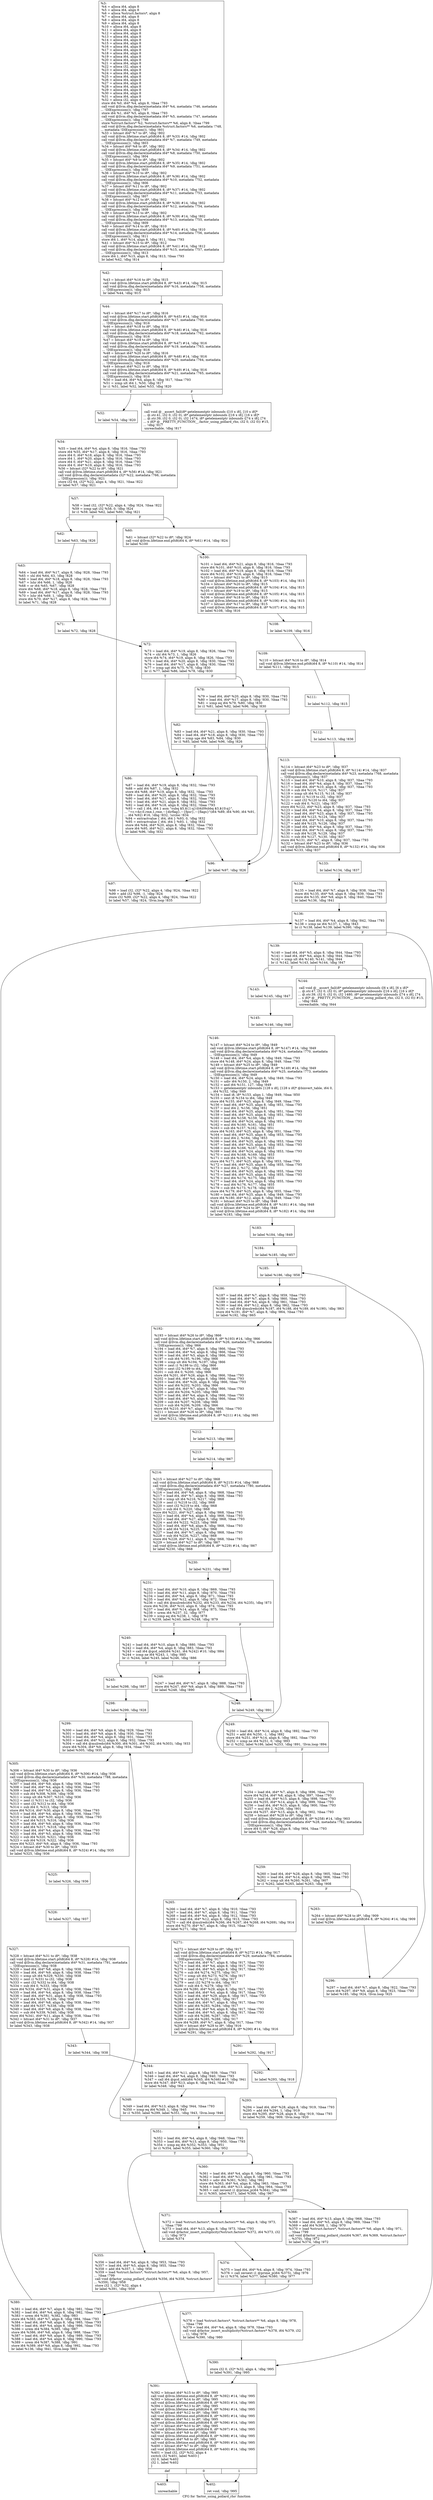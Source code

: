 digraph "CFG for 'factor_using_pollard_rho' function" {
	label="CFG for 'factor_using_pollard_rho' function";

	Node0x162bf70 [shape=record,label="{%3:\l  %4 = alloca i64, align 8\l  %5 = alloca i64, align 8\l  %6 = alloca %struct.factors*, align 8\l  %7 = alloca i64, align 8\l  %8 = alloca i64, align 8\l  %9 = alloca i64, align 8\l  %10 = alloca i64, align 8\l  %11 = alloca i64, align 8\l  %12 = alloca i64, align 8\l  %13 = alloca i64, align 8\l  %14 = alloca i64, align 8\l  %15 = alloca i64, align 8\l  %16 = alloca i64, align 8\l  %17 = alloca i64, align 8\l  %18 = alloca i64, align 8\l  %19 = alloca i64, align 8\l  %20 = alloca i64, align 8\l  %21 = alloca i64, align 8\l  %22 = alloca i32, align 4\l  %23 = alloca i64, align 8\l  %24 = alloca i64, align 8\l  %25 = alloca i64, align 8\l  %26 = alloca i64, align 8\l  %27 = alloca i64, align 8\l  %28 = alloca i64, align 8\l  %29 = alloca i64, align 8\l  %30 = alloca i64, align 8\l  %31 = alloca i64, align 8\l  %32 = alloca i32, align 4\l  store i64 %0, i64* %4, align 8, !tbaa !793\l  call void @llvm.dbg.declare(metadata i64* %4, metadata !746, metadata\l... !DIExpression()), !dbg !797\l  store i64 %1, i64* %5, align 8, !tbaa !793\l  call void @llvm.dbg.declare(metadata i64* %5, metadata !747, metadata\l... !DIExpression()), !dbg !798\l  store %struct.factors* %2, %struct.factors** %6, align 8, !tbaa !799\l  call void @llvm.dbg.declare(metadata %struct.factors** %6, metadata !748,\l... metadata !DIExpression()), !dbg !801\l  %33 = bitcast i64* %7 to i8*, !dbg !802\l  call void @llvm.lifetime.start.p0i8(i64 8, i8* %33) #14, !dbg !802\l  call void @llvm.dbg.declare(metadata i64* %7, metadata !749, metadata\l... !DIExpression()), !dbg !803\l  %34 = bitcast i64* %8 to i8*, !dbg !802\l  call void @llvm.lifetime.start.p0i8(i64 8, i8* %34) #14, !dbg !802\l  call void @llvm.dbg.declare(metadata i64* %8, metadata !750, metadata\l... !DIExpression()), !dbg !804\l  %35 = bitcast i64* %9 to i8*, !dbg !802\l  call void @llvm.lifetime.start.p0i8(i64 8, i8* %35) #14, !dbg !802\l  call void @llvm.dbg.declare(metadata i64* %9, metadata !751, metadata\l... !DIExpression()), !dbg !805\l  %36 = bitcast i64* %10 to i8*, !dbg !802\l  call void @llvm.lifetime.start.p0i8(i64 8, i8* %36) #14, !dbg !802\l  call void @llvm.dbg.declare(metadata i64* %10, metadata !752, metadata\l... !DIExpression()), !dbg !806\l  %37 = bitcast i64* %11 to i8*, !dbg !802\l  call void @llvm.lifetime.start.p0i8(i64 8, i8* %37) #14, !dbg !802\l  call void @llvm.dbg.declare(metadata i64* %11, metadata !753, metadata\l... !DIExpression()), !dbg !807\l  %38 = bitcast i64* %12 to i8*, !dbg !802\l  call void @llvm.lifetime.start.p0i8(i64 8, i8* %38) #14, !dbg !802\l  call void @llvm.dbg.declare(metadata i64* %12, metadata !754, metadata\l... !DIExpression()), !dbg !808\l  %39 = bitcast i64* %13 to i8*, !dbg !802\l  call void @llvm.lifetime.start.p0i8(i64 8, i8* %39) #14, !dbg !802\l  call void @llvm.dbg.declare(metadata i64* %13, metadata !755, metadata\l... !DIExpression()), !dbg !809\l  %40 = bitcast i64* %14 to i8*, !dbg !810\l  call void @llvm.lifetime.start.p0i8(i64 8, i8* %40) #14, !dbg !810\l  call void @llvm.dbg.declare(metadata i64* %14, metadata !756, metadata\l... !DIExpression()), !dbg !811\l  store i64 1, i64* %14, align 8, !dbg !811, !tbaa !793\l  %41 = bitcast i64* %15 to i8*, !dbg !812\l  call void @llvm.lifetime.start.p0i8(i64 8, i8* %41) #14, !dbg !812\l  call void @llvm.dbg.declare(metadata i64* %15, metadata !757, metadata\l... !DIExpression()), !dbg !813\l  store i64 1, i64* %15, align 8, !dbg !813, !tbaa !793\l  br label %42, !dbg !814\l}"];
	Node0x162bf70 -> Node0x162df80;
	Node0x162df80 [shape=record,label="{%42:\l\l  %43 = bitcast i64* %16 to i8*, !dbg !815\l  call void @llvm.lifetime.start.p0i8(i64 8, i8* %43) #14, !dbg !815\l  call void @llvm.dbg.declare(metadata i64* %16, metadata !758, metadata\l... !DIExpression()), !dbg !815\l  br label %44, !dbg !815\l}"];
	Node0x162df80 -> Node0x162dfd0;
	Node0x162dfd0 [shape=record,label="{%44:\l\l  %45 = bitcast i64* %17 to i8*, !dbg !816\l  call void @llvm.lifetime.start.p0i8(i64 8, i8* %45) #14, !dbg !816\l  call void @llvm.dbg.declare(metadata i64* %17, metadata !760, metadata\l... !DIExpression()), !dbg !816\l  %46 = bitcast i64* %18 to i8*, !dbg !816\l  call void @llvm.lifetime.start.p0i8(i64 8, i8* %46) #14, !dbg !816\l  call void @llvm.dbg.declare(metadata i64* %18, metadata !762, metadata\l... !DIExpression()), !dbg !816\l  %47 = bitcast i64* %19 to i8*, !dbg !816\l  call void @llvm.lifetime.start.p0i8(i64 8, i8* %47) #14, !dbg !816\l  call void @llvm.dbg.declare(metadata i64* %19, metadata !763, metadata\l... !DIExpression()), !dbg !816\l  %48 = bitcast i64* %20 to i8*, !dbg !816\l  call void @llvm.lifetime.start.p0i8(i64 8, i8* %48) #14, !dbg !816\l  call void @llvm.dbg.declare(metadata i64* %20, metadata !764, metadata\l... !DIExpression()), !dbg !816\l  %49 = bitcast i64* %21 to i8*, !dbg !816\l  call void @llvm.lifetime.start.p0i8(i64 8, i8* %49) #14, !dbg !816\l  call void @llvm.dbg.declare(metadata i64* %21, metadata !765, metadata\l... !DIExpression()), !dbg !816\l  %50 = load i64, i64* %4, align 8, !dbg !817, !tbaa !793\l  %51 = icmp ult i64 1, %50, !dbg !817\l  br i1 %51, label %52, label %53, !dbg !820\l|{<s0>T|<s1>F}}"];
	Node0x162dfd0:s0 -> Node0x162e020;
	Node0x162dfd0:s1 -> Node0x162e070;
	Node0x162e020 [shape=record,label="{%52:\l\l  br label %54, !dbg !820\l}"];
	Node0x162e020 -> Node0x162e0c0;
	Node0x162e070 [shape=record,label="{%53:\l\l  call void @__assert_fail(i8* getelementptr inbounds ([10 x i8], [10 x i8]*\l... @.str.41, i32 0, i32 0), i8* getelementptr inbounds ([16 x i8], [16 x i8]*\l... @.str.39, i32 0, i32 0), i32 1474, i8* getelementptr inbounds ([74 x i8], [74\l... x i8]* @__PRETTY_FUNCTION__.factor_using_pollard_rho, i32 0, i32 0)) #15,\l... !dbg !817\l  unreachable, !dbg !817\l}"];
	Node0x162e0c0 [shape=record,label="{%54:\l\l  %55 = load i64, i64* %4, align 8, !dbg !816, !tbaa !793\l  store i64 %55, i64* %17, align 8, !dbg !816, !tbaa !793\l  store i64 0, i64* %18, align 8, !dbg !816, !tbaa !793\l  store i64 1, i64* %20, align 8, !dbg !816, !tbaa !793\l  store i64 0, i64* %21, align 8, !dbg !816, !tbaa !793\l  store i64 0, i64* %19, align 8, !dbg !816, !tbaa !793\l  %56 = bitcast i32* %22 to i8*, !dbg !821\l  call void @llvm.lifetime.start.p0i8(i64 4, i8* %56) #14, !dbg !821\l  call void @llvm.dbg.declare(metadata i32* %22, metadata !766, metadata\l... !DIExpression()), !dbg !821\l  store i32 64, i32* %22, align 4, !dbg !821, !tbaa !822\l  br label %57, !dbg !821\l}"];
	Node0x162e0c0 -> Node0x162e110;
	Node0x162e110 [shape=record,label="{%57:\l\l  %58 = load i32, i32* %22, align 4, !dbg !824, !tbaa !822\l  %59 = icmp ugt i32 %58, 0, !dbg !824\l  br i1 %59, label %62, label %60, !dbg !821\l|{<s0>T|<s1>F}}"];
	Node0x162e110:s0 -> Node0x162e1b0;
	Node0x162e110:s1 -> Node0x162e160;
	Node0x162e160 [shape=record,label="{%60:\l\l  %61 = bitcast i32* %22 to i8*, !dbg !824\l  call void @llvm.lifetime.end.p0i8(i64 4, i8* %61) #14, !dbg !824\l  br label %100\l}"];
	Node0x162e160 -> Node0x162e480;
	Node0x162e1b0 [shape=record,label="{%62:\l\l  br label %63, !dbg !826\l}"];
	Node0x162e1b0 -> Node0x162e200;
	Node0x162e200 [shape=record,label="{%63:\l\l  %64 = load i64, i64* %17, align 8, !dbg !828, !tbaa !793\l  %65 = shl i64 %64, 63, !dbg !828\l  %66 = load i64, i64* %18, align 8, !dbg !828, !tbaa !793\l  %67 = lshr i64 %66, 1, !dbg !828\l  %68 = or i64 %65, %67, !dbg !828\l  store i64 %68, i64* %18, align 8, !dbg !828, !tbaa !793\l  %69 = load i64, i64* %17, align 8, !dbg !828, !tbaa !793\l  %70 = lshr i64 %69, 1, !dbg !828\l  store i64 %70, i64* %17, align 8, !dbg !828, !tbaa !793\l  br label %71, !dbg !828\l}"];
	Node0x162e200 -> Node0x162e250;
	Node0x162e250 [shape=record,label="{%71:\l\l  br label %72, !dbg !828\l}"];
	Node0x162e250 -> Node0x162e2a0;
	Node0x162e2a0 [shape=record,label="{%72:\l\l  %73 = load i64, i64* %19, align 8, !dbg !826, !tbaa !793\l  %74 = shl i64 %73, 1, !dbg !826\l  store i64 %74, i64* %19, align 8, !dbg !826, !tbaa !793\l  %75 = load i64, i64* %20, align 8, !dbg !830, !tbaa !793\l  %76 = load i64, i64* %17, align 8, !dbg !830, !tbaa !793\l  %77 = icmp ugt i64 %75, %76, !dbg !830\l  br i1 %77, label %86, label %78, !dbg !830\l|{<s0>T|<s1>F}}"];
	Node0x162e2a0:s0 -> Node0x162e390;
	Node0x162e2a0:s1 -> Node0x162e2f0;
	Node0x162e2f0 [shape=record,label="{%78:\l\l  %79 = load i64, i64* %20, align 8, !dbg !830, !tbaa !793\l  %80 = load i64, i64* %17, align 8, !dbg !830, !tbaa !793\l  %81 = icmp eq i64 %79, %80, !dbg !830\l  br i1 %81, label %82, label %96, !dbg !830\l|{<s0>T|<s1>F}}"];
	Node0x162e2f0:s0 -> Node0x162e340;
	Node0x162e2f0:s1 -> Node0x162e3e0;
	Node0x162e340 [shape=record,label="{%82:\l\l  %83 = load i64, i64* %21, align 8, !dbg !830, !tbaa !793\l  %84 = load i64, i64* %18, align 8, !dbg !830, !tbaa !793\l  %85 = icmp uge i64 %83, %84, !dbg !830\l  br i1 %85, label %86, label %96, !dbg !826\l|{<s0>T|<s1>F}}"];
	Node0x162e340:s0 -> Node0x162e390;
	Node0x162e340:s1 -> Node0x162e3e0;
	Node0x162e390 [shape=record,label="{%86:\l\l  %87 = load i64, i64* %19, align 8, !dbg !832, !tbaa !793\l  %88 = add i64 %87, 1, !dbg !832\l  store i64 %88, i64* %19, align 8, !dbg !832, !tbaa !793\l  %89 = load i64, i64* %20, align 8, !dbg !832, !tbaa !793\l  %90 = load i64, i64* %17, align 8, !dbg !832, !tbaa !793\l  %91 = load i64, i64* %21, align 8, !dbg !832, !tbaa !793\l  %92 = load i64, i64* %18, align 8, !dbg !832, !tbaa !793\l  %93 = call \{ i64, i64 \} asm \"subq $5,$\{1:q\}\\0A\\09sbbq $3,$\{0:q\}\",\l... \"=r,=&r,0,rme,1,rme,~\{dirflag\},~\{fpsr\},~\{flags\}\"(i64 %89, i64 %90, i64 %91,\l... i64 %92) #16, !dbg !832, !srcloc !834\l  %94 = extractvalue \{ i64, i64 \} %93, 0, !dbg !832\l  %95 = extractvalue \{ i64, i64 \} %93, 1, !dbg !832\l  store i64 %94, i64* %20, align 8, !dbg !832, !tbaa !793\l  store i64 %95, i64* %21, align 8, !dbg !832, !tbaa !793\l  br label %96, !dbg !832\l}"];
	Node0x162e390 -> Node0x162e3e0;
	Node0x162e3e0 [shape=record,label="{%96:\l\l  br label %97, !dbg !826\l}"];
	Node0x162e3e0 -> Node0x162e430;
	Node0x162e430 [shape=record,label="{%97:\l\l  %98 = load i32, i32* %22, align 4, !dbg !824, !tbaa !822\l  %99 = add i32 %98, -1, !dbg !824\l  store i32 %99, i32* %22, align 4, !dbg !824, !tbaa !822\l  br label %57, !dbg !824, !llvm.loop !835\l}"];
	Node0x162e430 -> Node0x162e110;
	Node0x162e480 [shape=record,label="{%100:\l\l  %101 = load i64, i64* %21, align 8, !dbg !816, !tbaa !793\l  store i64 %101, i64* %10, align 8, !dbg !816, !tbaa !793\l  %102 = load i64, i64* %19, align 8, !dbg !816, !tbaa !793\l  store i64 %102, i64* %16, align 8, !dbg !816, !tbaa !793\l  %103 = bitcast i64* %21 to i8*, !dbg !815\l  call void @llvm.lifetime.end.p0i8(i64 8, i8* %103) #14, !dbg !815\l  %104 = bitcast i64* %20 to i8*, !dbg !815\l  call void @llvm.lifetime.end.p0i8(i64 8, i8* %104) #14, !dbg !815\l  %105 = bitcast i64* %19 to i8*, !dbg !815\l  call void @llvm.lifetime.end.p0i8(i64 8, i8* %105) #14, !dbg !815\l  %106 = bitcast i64* %18 to i8*, !dbg !815\l  call void @llvm.lifetime.end.p0i8(i64 8, i8* %106) #14, !dbg !815\l  %107 = bitcast i64* %17 to i8*, !dbg !815\l  call void @llvm.lifetime.end.p0i8(i64 8, i8* %107) #14, !dbg !815\l  br label %108, !dbg !816\l}"];
	Node0x162e480 -> Node0x162e4d0;
	Node0x162e4d0 [shape=record,label="{%108:\l\l  br label %109, !dbg !816\l}"];
	Node0x162e4d0 -> Node0x162e520;
	Node0x162e520 [shape=record,label="{%109:\l\l  %110 = bitcast i64* %16 to i8*, !dbg !814\l  call void @llvm.lifetime.end.p0i8(i64 8, i8* %110) #14, !dbg !814\l  br label %111, !dbg !815\l}"];
	Node0x162e520 -> Node0x162e570;
	Node0x162e570 [shape=record,label="{%111:\l\l  br label %112, !dbg !815\l}"];
	Node0x162e570 -> Node0x162e5c0;
	Node0x162e5c0 [shape=record,label="{%112:\l\l  br label %113, !dbg !836\l}"];
	Node0x162e5c0 -> Node0x162e610;
	Node0x162e610 [shape=record,label="{%113:\l\l  %114 = bitcast i64* %23 to i8*, !dbg !837\l  call void @llvm.lifetime.start.p0i8(i64 8, i8* %114) #14, !dbg !837\l  call void @llvm.dbg.declare(metadata i64* %23, metadata !768, metadata\l... !DIExpression()), !dbg !837\l  %115 = load i64, i64* %10, align 8, !dbg !837, !tbaa !793\l  %116 = load i64, i64* %4, align 8, !dbg !837, !tbaa !793\l  %117 = load i64, i64* %10, align 8, !dbg !837, !tbaa !793\l  %118 = sub i64 %116, %117, !dbg !837\l  %119 = icmp ult i64 %115, %118, !dbg !837\l  %120 = zext i1 %119 to i32, !dbg !837\l  %121 = sext i32 %120 to i64, !dbg !837\l  %122 = sub i64 0, %121, !dbg !837\l  store i64 %122, i64* %23, align 8, !dbg !837, !tbaa !793\l  %123 = load i64, i64* %4, align 8, !dbg !837, !tbaa !793\l  %124 = load i64, i64* %23, align 8, !dbg !837, !tbaa !793\l  %125 = and i64 %123, %124, !dbg !837\l  %126 = load i64, i64* %10, align 8, !dbg !837, !tbaa !793\l  %127 = add i64 %125, %126, !dbg !837\l  %128 = load i64, i64* %4, align 8, !dbg !837, !tbaa !793\l  %129 = load i64, i64* %10, align 8, !dbg !837, !tbaa !793\l  %130 = sub i64 %128, %129, !dbg !837\l  %131 = sub i64 %127, %130, !dbg !837\l  store i64 %131, i64* %7, align 8, !dbg !837, !tbaa !793\l  %132 = bitcast i64* %23 to i8*, !dbg !836\l  call void @llvm.lifetime.end.p0i8(i64 8, i8* %132) #14, !dbg !836\l  br label %133, !dbg !837\l}"];
	Node0x162e610 -> Node0x162e660;
	Node0x162e660 [shape=record,label="{%133:\l\l  br label %134, !dbg !837\l}"];
	Node0x162e660 -> Node0x162e6b0;
	Node0x162e6b0 [shape=record,label="{%134:\l\l  %135 = load i64, i64* %7, align 8, !dbg !838, !tbaa !793\l  store i64 %135, i64* %8, align 8, !dbg !839, !tbaa !793\l  store i64 %135, i64* %9, align 8, !dbg !840, !tbaa !793\l  br label %136, !dbg !841\l}"];
	Node0x162e6b0 -> Node0x162e700;
	Node0x162e700 [shape=record,label="{%136:\l\l  %137 = load i64, i64* %4, align 8, !dbg !842, !tbaa !793\l  %138 = icmp ne i64 %137, 1, !dbg !843\l  br i1 %138, label %139, label %390, !dbg !841\l|{<s0>T|<s1>F}}"];
	Node0x162e700:s0 -> Node0x162e750;
	Node0x162e700:s1 -> Node0x162f5b0;
	Node0x162e750 [shape=record,label="{%139:\l\l  %140 = load i64, i64* %5, align 8, !dbg !844, !tbaa !793\l  %141 = load i64, i64* %4, align 8, !dbg !844, !tbaa !793\l  %142 = icmp ult i64 %140, %141, !dbg !844\l  br i1 %142, label %143, label %144, !dbg !847\l|{<s0>T|<s1>F}}"];
	Node0x162e750:s0 -> Node0x162e7a0;
	Node0x162e750:s1 -> Node0x162e7f0;
	Node0x162e7a0 [shape=record,label="{%143:\l\l  br label %145, !dbg !847\l}"];
	Node0x162e7a0 -> Node0x162e840;
	Node0x162e7f0 [shape=record,label="{%144:\l\l  call void @__assert_fail(i8* getelementptr inbounds ([6 x i8], [6 x i8]*\l... @.str.47, i32 0, i32 0), i8* getelementptr inbounds ([16 x i8], [16 x i8]*\l... @.str.39, i32 0, i32 0), i32 1480, i8* getelementptr inbounds ([74 x i8], [74\l... x i8]* @__PRETTY_FUNCTION__.factor_using_pollard_rho, i32 0, i32 0)) #15,\l... !dbg !844\l  unreachable, !dbg !844\l}"];
	Node0x162e840 [shape=record,label="{%145:\l\l  br label %146, !dbg !848\l}"];
	Node0x162e840 -> Node0x162e890;
	Node0x162e890 [shape=record,label="{%146:\l\l  %147 = bitcast i64* %24 to i8*, !dbg !849\l  call void @llvm.lifetime.start.p0i8(i64 8, i8* %147) #14, !dbg !849\l  call void @llvm.dbg.declare(metadata i64* %24, metadata !770, metadata\l... !DIExpression()), !dbg !849\l  %148 = load i64, i64* %4, align 8, !dbg !849, !tbaa !793\l  store i64 %148, i64* %24, align 8, !dbg !849, !tbaa !793\l  %149 = bitcast i64* %25 to i8*, !dbg !849\l  call void @llvm.lifetime.start.p0i8(i64 8, i8* %149) #14, !dbg !849\l  call void @llvm.dbg.declare(metadata i64* %25, metadata !773, metadata\l... !DIExpression()), !dbg !849\l  %150 = load i64, i64* %24, align 8, !dbg !849, !tbaa !793\l  %151 = udiv i64 %150, 2, !dbg !849\l  %152 = and i64 %151, 127, !dbg !849\l  %153 = getelementptr inbounds [128 x i8], [128 x i8]* @binvert_table, i64 0,\l... i64 %152, !dbg !849\l  %154 = load i8, i8* %153, align 1, !dbg !849, !tbaa !850\l  %155 = zext i8 %154 to i64, !dbg !849\l  store i64 %155, i64* %25, align 8, !dbg !849, !tbaa !793\l  %156 = load i64, i64* %25, align 8, !dbg !851, !tbaa !793\l  %157 = mul i64 2, %156, !dbg !851\l  %158 = load i64, i64* %25, align 8, !dbg !851, !tbaa !793\l  %159 = load i64, i64* %25, align 8, !dbg !851, !tbaa !793\l  %160 = mul i64 %158, %159, !dbg !851\l  %161 = load i64, i64* %24, align 8, !dbg !851, !tbaa !793\l  %162 = mul i64 %160, %161, !dbg !851\l  %163 = sub i64 %157, %162, !dbg !851\l  store i64 %163, i64* %25, align 8, !dbg !851, !tbaa !793\l  %164 = load i64, i64* %25, align 8, !dbg !853, !tbaa !793\l  %165 = mul i64 2, %164, !dbg !853\l  %166 = load i64, i64* %25, align 8, !dbg !853, !tbaa !793\l  %167 = load i64, i64* %25, align 8, !dbg !853, !tbaa !793\l  %168 = mul i64 %166, %167, !dbg !853\l  %169 = load i64, i64* %24, align 8, !dbg !853, !tbaa !793\l  %170 = mul i64 %168, %169, !dbg !853\l  %171 = sub i64 %165, %170, !dbg !853\l  store i64 %171, i64* %25, align 8, !dbg !853, !tbaa !793\l  %172 = load i64, i64* %25, align 8, !dbg !855, !tbaa !793\l  %173 = mul i64 2, %172, !dbg !855\l  %174 = load i64, i64* %25, align 8, !dbg !855, !tbaa !793\l  %175 = load i64, i64* %25, align 8, !dbg !855, !tbaa !793\l  %176 = mul i64 %174, %175, !dbg !855\l  %177 = load i64, i64* %24, align 8, !dbg !855, !tbaa !793\l  %178 = mul i64 %176, %177, !dbg !855\l  %179 = sub i64 %173, %178, !dbg !855\l  store i64 %179, i64* %25, align 8, !dbg !855, !tbaa !793\l  %180 = load i64, i64* %25, align 8, !dbg !849, !tbaa !793\l  store i64 %180, i64* %12, align 8, !dbg !849, !tbaa !793\l  %181 = bitcast i64* %25 to i8*, !dbg !848\l  call void @llvm.lifetime.end.p0i8(i64 8, i8* %181) #14, !dbg !848\l  %182 = bitcast i64* %24 to i8*, !dbg !848\l  call void @llvm.lifetime.end.p0i8(i64 8, i8* %182) #14, !dbg !848\l  br label %183, !dbg !849\l}"];
	Node0x162e890 -> Node0x162e8e0;
	Node0x162e8e0 [shape=record,label="{%183:\l\l  br label %184, !dbg !849\l}"];
	Node0x162e8e0 -> Node0x162e930;
	Node0x162e930 [shape=record,label="{%184:\l\l  br label %185, !dbg !857\l}"];
	Node0x162e930 -> Node0x162e980;
	Node0x162e980 [shape=record,label="{%185:\l\l  br label %186, !dbg !858\l}"];
	Node0x162e980 -> Node0x162e9d0;
	Node0x162e9d0 [shape=record,label="{%186:\l\l  %187 = load i64, i64* %7, align 8, !dbg !859, !tbaa !793\l  %188 = load i64, i64* %7, align 8, !dbg !860, !tbaa !793\l  %189 = load i64, i64* %4, align 8, !dbg !861, !tbaa !793\l  %190 = load i64, i64* %12, align 8, !dbg !862, !tbaa !793\l  %191 = call i64 @mulredc(i64 %187, i64 %188, i64 %189, i64 %190), !dbg !863\l  store i64 %191, i64* %7, align 8, !dbg !864, !tbaa !793\l  br label %192, !dbg !865\l}"];
	Node0x162e9d0 -> Node0x162ea20;
	Node0x162ea20 [shape=record,label="{%192:\l\l  %193 = bitcast i64* %26 to i8*, !dbg !866\l  call void @llvm.lifetime.start.p0i8(i64 8, i8* %193) #14, !dbg !866\l  call void @llvm.dbg.declare(metadata i64* %26, metadata !774, metadata\l... !DIExpression()), !dbg !866\l  %194 = load i64, i64* %7, align 8, !dbg !866, !tbaa !793\l  %195 = load i64, i64* %4, align 8, !dbg !866, !tbaa !793\l  %196 = load i64, i64* %5, align 8, !dbg !866, !tbaa !793\l  %197 = sub i64 %195, %196, !dbg !866\l  %198 = icmp ult i64 %194, %197, !dbg !866\l  %199 = zext i1 %198 to i32, !dbg !866\l  %200 = sext i32 %199 to i64, !dbg !866\l  %201 = sub i64 0, %200, !dbg !866\l  store i64 %201, i64* %26, align 8, !dbg !866, !tbaa !793\l  %202 = load i64, i64* %4, align 8, !dbg !866, !tbaa !793\l  %203 = load i64, i64* %26, align 8, !dbg !866, !tbaa !793\l  %204 = and i64 %202, %203, !dbg !866\l  %205 = load i64, i64* %7, align 8, !dbg !866, !tbaa !793\l  %206 = add i64 %204, %205, !dbg !866\l  %207 = load i64, i64* %4, align 8, !dbg !866, !tbaa !793\l  %208 = load i64, i64* %5, align 8, !dbg !866, !tbaa !793\l  %209 = sub i64 %207, %208, !dbg !866\l  %210 = sub i64 %206, %209, !dbg !866\l  store i64 %210, i64* %7, align 8, !dbg !866, !tbaa !793\l  %211 = bitcast i64* %26 to i8*, !dbg !865\l  call void @llvm.lifetime.end.p0i8(i64 8, i8* %211) #14, !dbg !865\l  br label %212, !dbg !866\l}"];
	Node0x162ea20 -> Node0x162ea70;
	Node0x162ea70 [shape=record,label="{%212:\l\l  br label %213, !dbg !866\l}"];
	Node0x162ea70 -> Node0x162eac0;
	Node0x162eac0 [shape=record,label="{%213:\l\l  br label %214, !dbg !867\l}"];
	Node0x162eac0 -> Node0x162eb10;
	Node0x162eb10 [shape=record,label="{%214:\l\l  %215 = bitcast i64* %27 to i8*, !dbg !868\l  call void @llvm.lifetime.start.p0i8(i64 8, i8* %215) #14, !dbg !868\l  call void @llvm.dbg.declare(metadata i64* %27, metadata !780, metadata\l... !DIExpression()), !dbg !868\l  %216 = load i64, i64* %8, align 8, !dbg !868, !tbaa !793\l  %217 = load i64, i64* %7, align 8, !dbg !868, !tbaa !793\l  %218 = icmp ult i64 %216, %217, !dbg !868\l  %219 = zext i1 %218 to i32, !dbg !868\l  %220 = sext i32 %219 to i64, !dbg !868\l  %221 = sub i64 0, %220, !dbg !868\l  store i64 %221, i64* %27, align 8, !dbg !868, !tbaa !793\l  %222 = load i64, i64* %4, align 8, !dbg !868, !tbaa !793\l  %223 = load i64, i64* %27, align 8, !dbg !868, !tbaa !793\l  %224 = and i64 %222, %223, !dbg !868\l  %225 = load i64, i64* %8, align 8, !dbg !868, !tbaa !793\l  %226 = add i64 %224, %225, !dbg !868\l  %227 = load i64, i64* %7, align 8, !dbg !868, !tbaa !793\l  %228 = sub i64 %226, %227, !dbg !868\l  store i64 %228, i64* %11, align 8, !dbg !868, !tbaa !793\l  %229 = bitcast i64* %27 to i8*, !dbg !867\l  call void @llvm.lifetime.end.p0i8(i64 8, i8* %229) #14, !dbg !867\l  br label %230, !dbg !868\l}"];
	Node0x162eb10 -> Node0x162eb60;
	Node0x162eb60 [shape=record,label="{%230:\l\l  br label %231, !dbg !868\l}"];
	Node0x162eb60 -> Node0x162ebb0;
	Node0x162ebb0 [shape=record,label="{%231:\l\l  %232 = load i64, i64* %10, align 8, !dbg !869, !tbaa !793\l  %233 = load i64, i64* %11, align 8, !dbg !870, !tbaa !793\l  %234 = load i64, i64* %4, align 8, !dbg !871, !tbaa !793\l  %235 = load i64, i64* %12, align 8, !dbg !872, !tbaa !793\l  %236 = call i64 @mulredc(i64 %232, i64 %233, i64 %234, i64 %235), !dbg !873\l  store i64 %236, i64* %10, align 8, !dbg !874, !tbaa !793\l  %237 = load i64, i64* %14, align 8, !dbg !875, !tbaa !793\l  %238 = urem i64 %237, 32, !dbg !877\l  %239 = icmp eq i64 %238, 1, !dbg !878\l  br i1 %239, label %240, label %248, !dbg !879\l|{<s0>T|<s1>F}}"];
	Node0x162ebb0:s0 -> Node0x162ec00;
	Node0x162ebb0:s1 -> Node0x162ecf0;
	Node0x162ec00 [shape=record,label="{%240:\l\l  %241 = load i64, i64* %10, align 8, !dbg !880, !tbaa !793\l  %242 = load i64, i64* %4, align 8, !dbg !883, !tbaa !793\l  %243 = call i64 @gcd_odd(i64 %241, i64 %242) #10, !dbg !884\l  %244 = icmp ne i64 %243, 1, !dbg !885\l  br i1 %244, label %245, label %246, !dbg !886\l|{<s0>T|<s1>F}}"];
	Node0x162ec00:s0 -> Node0x162ec50;
	Node0x162ec00:s1 -> Node0x162eca0;
	Node0x162ec50 [shape=record,label="{%245:\l\l  br label %298, !dbg !887\l}"];
	Node0x162ec50 -> Node0x162f060;
	Node0x162eca0 [shape=record,label="{%246:\l\l  %247 = load i64, i64* %7, align 8, !dbg !888, !tbaa !793\l  store i64 %247, i64* %9, align 8, !dbg !889, !tbaa !793\l  br label %248, !dbg !890\l}"];
	Node0x162eca0 -> Node0x162ecf0;
	Node0x162ecf0 [shape=record,label="{%248:\l\l  br label %249, !dbg !891\l}"];
	Node0x162ecf0 -> Node0x162ed40;
	Node0x162ed40 [shape=record,label="{%249:\l\l  %250 = load i64, i64* %14, align 8, !dbg !892, !tbaa !793\l  %251 = add i64 %250, -1, !dbg !892\l  store i64 %251, i64* %14, align 8, !dbg !892, !tbaa !793\l  %252 = icmp ne i64 %251, 0, !dbg !893\l  br i1 %252, label %186, label %253, !dbg !891, !llvm.loop !894\l|{<s0>T|<s1>F}}"];
	Node0x162ed40:s0 -> Node0x162e9d0;
	Node0x162ed40:s1 -> Node0x162ed90;
	Node0x162ed90 [shape=record,label="{%253:\l\l  %254 = load i64, i64* %7, align 8, !dbg !896, !tbaa !793\l  store i64 %254, i64* %8, align 8, !dbg !897, !tbaa !793\l  %255 = load i64, i64* %15, align 8, !dbg !898, !tbaa !793\l  store i64 %255, i64* %14, align 8, !dbg !899, !tbaa !793\l  %256 = load i64, i64* %15, align 8, !dbg !900, !tbaa !793\l  %257 = mul i64 2, %256, !dbg !901\l  store i64 %257, i64* %15, align 8, !dbg !902, !tbaa !793\l  %258 = bitcast i64* %28 to i8*, !dbg !903\l  call void @llvm.lifetime.start.p0i8(i64 8, i8* %258) #14, !dbg !903\l  call void @llvm.dbg.declare(metadata i64* %28, metadata !782, metadata\l... !DIExpression()), !dbg !904\l  store i64 0, i64* %28, align 8, !dbg !904, !tbaa !793\l  br label %259, !dbg !903\l}"];
	Node0x162ed90 -> Node0x162ede0;
	Node0x162ede0 [shape=record,label="{%259:\l\l  %260 = load i64, i64* %28, align 8, !dbg !905, !tbaa !793\l  %261 = load i64, i64* %14, align 8, !dbg !906, !tbaa !793\l  %262 = icmp ult i64 %260, %261, !dbg !907\l  br i1 %262, label %265, label %263, !dbg !908\l|{<s0>T|<s1>F}}"];
	Node0x162ede0:s0 -> Node0x162ee80;
	Node0x162ede0:s1 -> Node0x162ee30;
	Node0x162ee30 [shape=record,label="{%263:\l\l  %264 = bitcast i64* %28 to i8*, !dbg !909\l  call void @llvm.lifetime.end.p0i8(i64 8, i8* %264) #14, !dbg !909\l  br label %296\l}"];
	Node0x162ee30 -> Node0x162f010;
	Node0x162ee80 [shape=record,label="{%265:\l\l  %266 = load i64, i64* %7, align 8, !dbg !910, !tbaa !793\l  %267 = load i64, i64* %7, align 8, !dbg !911, !tbaa !793\l  %268 = load i64, i64* %4, align 8, !dbg !912, !tbaa !793\l  %269 = load i64, i64* %12, align 8, !dbg !913, !tbaa !793\l  %270 = call i64 @mulredc(i64 %266, i64 %267, i64 %268, i64 %269), !dbg !914\l  store i64 %270, i64* %7, align 8, !dbg !915, !tbaa !793\l  br label %271, !dbg !916\l}"];
	Node0x162ee80 -> Node0x162eed0;
	Node0x162eed0 [shape=record,label="{%271:\l\l  %272 = bitcast i64* %29 to i8*, !dbg !917\l  call void @llvm.lifetime.start.p0i8(i64 8, i8* %272) #14, !dbg !917\l  call void @llvm.dbg.declare(metadata i64* %29, metadata !784, metadata\l... !DIExpression()), !dbg !917\l  %273 = load i64, i64* %7, align 8, !dbg !917, !tbaa !793\l  %274 = load i64, i64* %4, align 8, !dbg !917, !tbaa !793\l  %275 = load i64, i64* %5, align 8, !dbg !917, !tbaa !793\l  %276 = sub i64 %274, %275, !dbg !917\l  %277 = icmp ult i64 %273, %276, !dbg !917\l  %278 = zext i1 %277 to i32, !dbg !917\l  %279 = sext i32 %278 to i64, !dbg !917\l  %280 = sub i64 0, %279, !dbg !917\l  store i64 %280, i64* %29, align 8, !dbg !917, !tbaa !793\l  %281 = load i64, i64* %4, align 8, !dbg !917, !tbaa !793\l  %282 = load i64, i64* %29, align 8, !dbg !917, !tbaa !793\l  %283 = and i64 %281, %282, !dbg !917\l  %284 = load i64, i64* %7, align 8, !dbg !917, !tbaa !793\l  %285 = add i64 %283, %284, !dbg !917\l  %286 = load i64, i64* %4, align 8, !dbg !917, !tbaa !793\l  %287 = load i64, i64* %5, align 8, !dbg !917, !tbaa !793\l  %288 = sub i64 %286, %287, !dbg !917\l  %289 = sub i64 %285, %288, !dbg !917\l  store i64 %289, i64* %7, align 8, !dbg !917, !tbaa !793\l  %290 = bitcast i64* %29 to i8*, !dbg !916\l  call void @llvm.lifetime.end.p0i8(i64 8, i8* %290) #14, !dbg !916\l  br label %291, !dbg !917\l}"];
	Node0x162eed0 -> Node0x162ef20;
	Node0x162ef20 [shape=record,label="{%291:\l\l  br label %292, !dbg !917\l}"];
	Node0x162ef20 -> Node0x162ef70;
	Node0x162ef70 [shape=record,label="{%292:\l\l  br label %293, !dbg !918\l}"];
	Node0x162ef70 -> Node0x162efc0;
	Node0x162efc0 [shape=record,label="{%293:\l\l  %294 = load i64, i64* %28, align 8, !dbg !919, !tbaa !793\l  %295 = add i64 %294, 1, !dbg !919\l  store i64 %295, i64* %28, align 8, !dbg !919, !tbaa !793\l  br label %259, !dbg !909, !llvm.loop !920\l}"];
	Node0x162efc0 -> Node0x162ede0;
	Node0x162f010 [shape=record,label="{%296:\l\l  %297 = load i64, i64* %7, align 8, !dbg !922, !tbaa !793\l  store i64 %297, i64* %9, align 8, !dbg !923, !tbaa !793\l  br label %185, !dbg !924, !llvm.loop !925\l}"];
	Node0x162f010 -> Node0x162e980;
	Node0x162f060 [shape=record,label="{%298:\l\l  br label %299, !dbg !928\l}"];
	Node0x162f060 -> Node0x162f0b0;
	Node0x162f0b0 [shape=record,label="{%299:\l\l  %300 = load i64, i64* %9, align 8, !dbg !929, !tbaa !793\l  %301 = load i64, i64* %9, align 8, !dbg !930, !tbaa !793\l  %302 = load i64, i64* %4, align 8, !dbg !931, !tbaa !793\l  %303 = load i64, i64* %12, align 8, !dbg !932, !tbaa !793\l  %304 = call i64 @mulredc(i64 %300, i64 %301, i64 %302, i64 %303), !dbg !933\l  store i64 %304, i64* %9, align 8, !dbg !934, !tbaa !793\l  br label %305, !dbg !935\l}"];
	Node0x162f0b0 -> Node0x162f100;
	Node0x162f100 [shape=record,label="{%305:\l\l  %306 = bitcast i64* %30 to i8*, !dbg !936\l  call void @llvm.lifetime.start.p0i8(i64 8, i8* %306) #14, !dbg !936\l  call void @llvm.dbg.declare(metadata i64* %30, metadata !788, metadata\l... !DIExpression()), !dbg !936\l  %307 = load i64, i64* %9, align 8, !dbg !936, !tbaa !793\l  %308 = load i64, i64* %4, align 8, !dbg !936, !tbaa !793\l  %309 = load i64, i64* %5, align 8, !dbg !936, !tbaa !793\l  %310 = sub i64 %308, %309, !dbg !936\l  %311 = icmp ult i64 %307, %310, !dbg !936\l  %312 = zext i1 %311 to i32, !dbg !936\l  %313 = sext i32 %312 to i64, !dbg !936\l  %314 = sub i64 0, %313, !dbg !936\l  store i64 %314, i64* %30, align 8, !dbg !936, !tbaa !793\l  %315 = load i64, i64* %4, align 8, !dbg !936, !tbaa !793\l  %316 = load i64, i64* %30, align 8, !dbg !936, !tbaa !793\l  %317 = and i64 %315, %316, !dbg !936\l  %318 = load i64, i64* %9, align 8, !dbg !936, !tbaa !793\l  %319 = add i64 %317, %318, !dbg !936\l  %320 = load i64, i64* %4, align 8, !dbg !936, !tbaa !793\l  %321 = load i64, i64* %5, align 8, !dbg !936, !tbaa !793\l  %322 = sub i64 %320, %321, !dbg !936\l  %323 = sub i64 %319, %322, !dbg !936\l  store i64 %323, i64* %9, align 8, !dbg !936, !tbaa !793\l  %324 = bitcast i64* %30 to i8*, !dbg !935\l  call void @llvm.lifetime.end.p0i8(i64 8, i8* %324) #14, !dbg !935\l  br label %325, !dbg !936\l}"];
	Node0x162f100 -> Node0x162f150;
	Node0x162f150 [shape=record,label="{%325:\l\l  br label %326, !dbg !936\l}"];
	Node0x162f150 -> Node0x162f1a0;
	Node0x162f1a0 [shape=record,label="{%326:\l\l  br label %327, !dbg !937\l}"];
	Node0x162f1a0 -> Node0x162f1f0;
	Node0x162f1f0 [shape=record,label="{%327:\l\l  %328 = bitcast i64* %31 to i8*, !dbg !938\l  call void @llvm.lifetime.start.p0i8(i64 8, i8* %328) #14, !dbg !938\l  call void @llvm.dbg.declare(metadata i64* %31, metadata !791, metadata\l... !DIExpression()), !dbg !938\l  %329 = load i64, i64* %8, align 8, !dbg !938, !tbaa !793\l  %330 = load i64, i64* %9, align 8, !dbg !938, !tbaa !793\l  %331 = icmp ult i64 %329, %330, !dbg !938\l  %332 = zext i1 %331 to i32, !dbg !938\l  %333 = sext i32 %332 to i64, !dbg !938\l  %334 = sub i64 0, %333, !dbg !938\l  store i64 %334, i64* %31, align 8, !dbg !938, !tbaa !793\l  %335 = load i64, i64* %4, align 8, !dbg !938, !tbaa !793\l  %336 = load i64, i64* %31, align 8, !dbg !938, !tbaa !793\l  %337 = and i64 %335, %336, !dbg !938\l  %338 = load i64, i64* %8, align 8, !dbg !938, !tbaa !793\l  %339 = add i64 %337, %338, !dbg !938\l  %340 = load i64, i64* %9, align 8, !dbg !938, !tbaa !793\l  %341 = sub i64 %339, %340, !dbg !938\l  store i64 %341, i64* %11, align 8, !dbg !938, !tbaa !793\l  %342 = bitcast i64* %31 to i8*, !dbg !937\l  call void @llvm.lifetime.end.p0i8(i64 8, i8* %342) #14, !dbg !937\l  br label %343, !dbg !938\l}"];
	Node0x162f1f0 -> Node0x162f240;
	Node0x162f240 [shape=record,label="{%343:\l\l  br label %344, !dbg !938\l}"];
	Node0x162f240 -> Node0x162f290;
	Node0x162f290 [shape=record,label="{%344:\l\l  %345 = load i64, i64* %11, align 8, !dbg !939, !tbaa !793\l  %346 = load i64, i64* %4, align 8, !dbg !940, !tbaa !793\l  %347 = call i64 @gcd_odd(i64 %345, i64 %346) #10, !dbg !941\l  store i64 %347, i64* %13, align 8, !dbg !942, !tbaa !793\l  br label %348, !dbg !943\l}"];
	Node0x162f290 -> Node0x162f2e0;
	Node0x162f2e0 [shape=record,label="{%348:\l\l  %349 = load i64, i64* %13, align 8, !dbg !944, !tbaa !793\l  %350 = icmp eq i64 %349, 1, !dbg !945\l  br i1 %350, label %299, label %351, !dbg !943, !llvm.loop !946\l|{<s0>T|<s1>F}}"];
	Node0x162f2e0:s0 -> Node0x162f0b0;
	Node0x162f2e0:s1 -> Node0x162f330;
	Node0x162f330 [shape=record,label="{%351:\l\l  %352 = load i64, i64* %4, align 8, !dbg !948, !tbaa !793\l  %353 = load i64, i64* %13, align 8, !dbg !950, !tbaa !793\l  %354 = icmp eq i64 %352, %353, !dbg !951\l  br i1 %354, label %355, label %360, !dbg !952\l|{<s0>T|<s1>F}}"];
	Node0x162f330:s0 -> Node0x162f380;
	Node0x162f330:s1 -> Node0x162f3d0;
	Node0x162f380 [shape=record,label="{%355:\l\l  %356 = load i64, i64* %4, align 8, !dbg !953, !tbaa !793\l  %357 = load i64, i64* %5, align 8, !dbg !955, !tbaa !793\l  %358 = add i64 %357, 1, !dbg !956\l  %359 = load %struct.factors*, %struct.factors** %6, align 8, !dbg !957,\l... !tbaa !799\l  call void @factor_using_pollard_rho(i64 %356, i64 %358, %struct.factors*\l... %359), !dbg !958\l  store i32 1, i32* %32, align 4\l  br label %391, !dbg !959\l}"];
	Node0x162f380 -> Node0x162f600;
	Node0x162f3d0 [shape=record,label="{%360:\l\l  %361 = load i64, i64* %4, align 8, !dbg !960, !tbaa !793\l  %362 = load i64, i64* %13, align 8, !dbg !961, !tbaa !793\l  %363 = udiv i64 %361, %362, !dbg !962\l  store i64 %363, i64* %4, align 8, !dbg !963, !tbaa !793\l  %364 = load i64, i64* %13, align 8, !dbg !964, !tbaa !793\l  %365 = call zeroext i1 @prime_p(i64 %364), !dbg !966\l  br i1 %365, label %371, label %366, !dbg !967\l|{<s0>T|<s1>F}}"];
	Node0x162f3d0:s0 -> Node0x162f470;
	Node0x162f3d0:s1 -> Node0x162f420;
	Node0x162f420 [shape=record,label="{%366:\l\l  %367 = load i64, i64* %13, align 8, !dbg !968, !tbaa !793\l  %368 = load i64, i64* %5, align 8, !dbg !969, !tbaa !793\l  %369 = add i64 %368, 1, !dbg !970\l  %370 = load %struct.factors*, %struct.factors** %6, align 8, !dbg !971,\l... !tbaa !799\l  call void @factor_using_pollard_rho(i64 %367, i64 %369, %struct.factors*\l... %370), !dbg !972\l  br label %374, !dbg !972\l}"];
	Node0x162f420 -> Node0x162f4c0;
	Node0x162f470 [shape=record,label="{%371:\l\l  %372 = load %struct.factors*, %struct.factors** %6, align 8, !dbg !973,\l... !tbaa !799\l  %373 = load i64, i64* %13, align 8, !dbg !973, !tbaa !793\l  call void @factor_insert_multiplicity(%struct.factors* %372, i64 %373, i32\l... 1), !dbg !973\l  br label %374\l}"];
	Node0x162f470 -> Node0x162f4c0;
	Node0x162f4c0 [shape=record,label="{%374:\l\l  %375 = load i64, i64* %4, align 8, !dbg !974, !tbaa !793\l  %376 = call zeroext i1 @prime_p(i64 %375), !dbg !976\l  br i1 %376, label %377, label %380, !dbg !977\l|{<s0>T|<s1>F}}"];
	Node0x162f4c0:s0 -> Node0x162f510;
	Node0x162f4c0:s1 -> Node0x162f560;
	Node0x162f510 [shape=record,label="{%377:\l\l  %378 = load %struct.factors*, %struct.factors** %6, align 8, !dbg !978,\l... !tbaa !799\l  %379 = load i64, i64* %4, align 8, !dbg !978, !tbaa !793\l  call void @factor_insert_multiplicity(%struct.factors* %378, i64 %379, i32\l... 1), !dbg !978\l  br label %390, !dbg !980\l}"];
	Node0x162f510 -> Node0x162f5b0;
	Node0x162f560 [shape=record,label="{%380:\l\l  %381 = load i64, i64* %7, align 8, !dbg !981, !tbaa !793\l  %382 = load i64, i64* %4, align 8, !dbg !982, !tbaa !793\l  %383 = urem i64 %381, %382, !dbg !983\l  store i64 %383, i64* %7, align 8, !dbg !984, !tbaa !793\l  %384 = load i64, i64* %8, align 8, !dbg !985, !tbaa !793\l  %385 = load i64, i64* %4, align 8, !dbg !986, !tbaa !793\l  %386 = urem i64 %384, %385, !dbg !987\l  store i64 %386, i64* %8, align 8, !dbg !988, !tbaa !793\l  %387 = load i64, i64* %9, align 8, !dbg !989, !tbaa !793\l  %388 = load i64, i64* %4, align 8, !dbg !990, !tbaa !793\l  %389 = urem i64 %387, %388, !dbg !991\l  store i64 %389, i64* %9, align 8, !dbg !992, !tbaa !793\l  br label %136, !dbg !841, !llvm.loop !993\l}"];
	Node0x162f560 -> Node0x162e700;
	Node0x162f5b0 [shape=record,label="{%390:\l\l  store i32 0, i32* %32, align 4, !dbg !995\l  br label %391, !dbg !995\l}"];
	Node0x162f5b0 -> Node0x162f600;
	Node0x162f600 [shape=record,label="{%391:\l\l  %392 = bitcast i64* %15 to i8*, !dbg !995\l  call void @llvm.lifetime.end.p0i8(i64 8, i8* %392) #14, !dbg !995\l  %393 = bitcast i64* %14 to i8*, !dbg !995\l  call void @llvm.lifetime.end.p0i8(i64 8, i8* %393) #14, !dbg !995\l  %394 = bitcast i64* %13 to i8*, !dbg !995\l  call void @llvm.lifetime.end.p0i8(i64 8, i8* %394) #14, !dbg !995\l  %395 = bitcast i64* %12 to i8*, !dbg !995\l  call void @llvm.lifetime.end.p0i8(i64 8, i8* %395) #14, !dbg !995\l  %396 = bitcast i64* %11 to i8*, !dbg !995\l  call void @llvm.lifetime.end.p0i8(i64 8, i8* %396) #14, !dbg !995\l  %397 = bitcast i64* %10 to i8*, !dbg !995\l  call void @llvm.lifetime.end.p0i8(i64 8, i8* %397) #14, !dbg !995\l  %398 = bitcast i64* %9 to i8*, !dbg !995\l  call void @llvm.lifetime.end.p0i8(i64 8, i8* %398) #14, !dbg !995\l  %399 = bitcast i64* %8 to i8*, !dbg !995\l  call void @llvm.lifetime.end.p0i8(i64 8, i8* %399) #14, !dbg !995\l  %400 = bitcast i64* %7 to i8*, !dbg !995\l  call void @llvm.lifetime.end.p0i8(i64 8, i8* %400) #14, !dbg !995\l  %401 = load i32, i32* %32, align 4\l  switch i32 %401, label %403 [\l    i32 0, label %402\l    i32 1, label %402\l  ]\l|{<s0>def|<s1>0|<s2>1}}"];
	Node0x162f600:s0 -> Node0x162f6a0;
	Node0x162f600:s1 -> Node0x162f650;
	Node0x162f600:s2 -> Node0x162f650;
	Node0x162f650 [shape=record,label="{%402:\l\l  ret void, !dbg !995\l}"];
	Node0x162f6a0 [shape=record,label="{%403:\l\l  unreachable\l}"];
}

